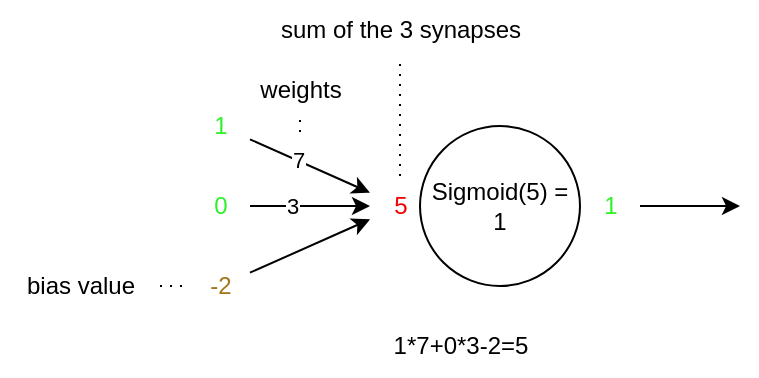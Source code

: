 <mxfile version="21.2.8" type="device">
  <diagram name="Page-1" id="BUFMsCNeDG22JVDRCRzr">
    <mxGraphModel dx="520" dy="376" grid="1" gridSize="10" guides="1" tooltips="1" connect="1" arrows="1" fold="1" page="1" pageScale="1" pageWidth="850" pageHeight="1100" math="0" shadow="0">
      <root>
        <mxCell id="0" />
        <mxCell id="1" parent="0" />
        <mxCell id="YyjsLp1BgS4xAbx6sLr2-6" style="edgeStyle=none;rounded=0;orthogonalLoop=1;jettySize=auto;html=1;" edge="1" parent="1" source="YyjsLp1BgS4xAbx6sLr2-1" target="YyjsLp1BgS4xAbx6sLr2-4">
          <mxGeometry relative="1" as="geometry" />
        </mxCell>
        <mxCell id="YyjsLp1BgS4xAbx6sLr2-12" value="7" style="edgeLabel;html=1;align=center;verticalAlign=middle;resizable=0;points=[];" vertex="1" connectable="0" parent="YyjsLp1BgS4xAbx6sLr2-6">
          <mxGeometry x="-0.225" relative="1" as="geometry">
            <mxPoint as="offset" />
          </mxGeometry>
        </mxCell>
        <mxCell id="YyjsLp1BgS4xAbx6sLr2-1" value="1" style="text;html=1;align=center;verticalAlign=middle;resizable=0;points=[];autosize=1;strokeColor=none;fillColor=none;fontColor=#2FF029;" vertex="1" parent="1">
          <mxGeometry x="175" y="238" width="30" height="30" as="geometry" />
        </mxCell>
        <mxCell id="YyjsLp1BgS4xAbx6sLr2-7" style="edgeStyle=none;rounded=0;orthogonalLoop=1;jettySize=auto;html=1;" edge="1" parent="1" source="YyjsLp1BgS4xAbx6sLr2-2" target="YyjsLp1BgS4xAbx6sLr2-4">
          <mxGeometry relative="1" as="geometry" />
        </mxCell>
        <mxCell id="YyjsLp1BgS4xAbx6sLr2-13" value="3" style="edgeLabel;html=1;align=center;verticalAlign=middle;resizable=0;points=[];" vertex="1" connectable="0" parent="YyjsLp1BgS4xAbx6sLr2-7">
          <mxGeometry x="-0.298" relative="1" as="geometry">
            <mxPoint as="offset" />
          </mxGeometry>
        </mxCell>
        <mxCell id="YyjsLp1BgS4xAbx6sLr2-2" value="0" style="text;html=1;align=center;verticalAlign=middle;resizable=0;points=[];autosize=1;strokeColor=none;fillColor=none;fontColor=#2FF029;" vertex="1" parent="1">
          <mxGeometry x="175" y="278" width="30" height="30" as="geometry" />
        </mxCell>
        <mxCell id="YyjsLp1BgS4xAbx6sLr2-8" style="edgeStyle=none;rounded=0;orthogonalLoop=1;jettySize=auto;html=1;" edge="1" parent="1" source="YyjsLp1BgS4xAbx6sLr2-3" target="YyjsLp1BgS4xAbx6sLr2-4">
          <mxGeometry relative="1" as="geometry" />
        </mxCell>
        <mxCell id="YyjsLp1BgS4xAbx6sLr2-3" value="-2" style="text;html=1;align=center;verticalAlign=middle;resizable=0;points=[];autosize=1;strokeColor=none;fillColor=none;fontColor=#A3761A;" vertex="1" parent="1">
          <mxGeometry x="175" y="318" width="30" height="30" as="geometry" />
        </mxCell>
        <mxCell id="YyjsLp1BgS4xAbx6sLr2-16" style="edgeStyle=none;rounded=0;orthogonalLoop=1;jettySize=auto;html=1;endArrow=none;endFill=0;dashed=1;dashPattern=1 4;" edge="1" parent="1" source="YyjsLp1BgS4xAbx6sLr2-4" target="YyjsLp1BgS4xAbx6sLr2-15">
          <mxGeometry relative="1" as="geometry" />
        </mxCell>
        <mxCell id="YyjsLp1BgS4xAbx6sLr2-4" value="5" style="text;html=1;align=center;verticalAlign=middle;resizable=0;points=[];autosize=1;strokeColor=none;fillColor=none;fontColor=#F00202;" vertex="1" parent="1">
          <mxGeometry x="265" y="278" width="30" height="30" as="geometry" />
        </mxCell>
        <mxCell id="YyjsLp1BgS4xAbx6sLr2-9" value="Sigmoid(5) = 1" style="ellipse;whiteSpace=wrap;html=1;aspect=fixed;" vertex="1" parent="1">
          <mxGeometry x="290" y="253" width="80" height="80" as="geometry" />
        </mxCell>
        <mxCell id="YyjsLp1BgS4xAbx6sLr2-11" style="edgeStyle=none;rounded=0;orthogonalLoop=1;jettySize=auto;html=1;" edge="1" parent="1" source="YyjsLp1BgS4xAbx6sLr2-10">
          <mxGeometry relative="1" as="geometry">
            <mxPoint x="450" y="293" as="targetPoint" />
          </mxGeometry>
        </mxCell>
        <mxCell id="YyjsLp1BgS4xAbx6sLr2-10" value="1" style="text;html=1;align=center;verticalAlign=middle;resizable=0;points=[];autosize=1;strokeColor=none;fillColor=none;fontColor=#2FF029;" vertex="1" parent="1">
          <mxGeometry x="370" y="278" width="30" height="30" as="geometry" />
        </mxCell>
        <mxCell id="YyjsLp1BgS4xAbx6sLr2-15" value="sum of the 3 synapses" style="text;html=1;align=center;verticalAlign=middle;resizable=0;points=[];autosize=1;strokeColor=none;fillColor=none;" vertex="1" parent="1">
          <mxGeometry x="210" y="190" width="140" height="30" as="geometry" />
        </mxCell>
        <mxCell id="YyjsLp1BgS4xAbx6sLr2-17" value="bias value" style="text;html=1;align=center;verticalAlign=middle;resizable=0;points=[];autosize=1;strokeColor=none;fillColor=none;" vertex="1" parent="1">
          <mxGeometry x="80" y="318" width="80" height="30" as="geometry" />
        </mxCell>
        <mxCell id="YyjsLp1BgS4xAbx6sLr2-18" style="edgeStyle=none;rounded=0;orthogonalLoop=1;jettySize=auto;html=1;endArrow=none;endFill=0;dashed=1;dashPattern=1 4;" edge="1" parent="1" source="YyjsLp1BgS4xAbx6sLr2-17" target="YyjsLp1BgS4xAbx6sLr2-3">
          <mxGeometry relative="1" as="geometry">
            <mxPoint x="290" y="408" as="sourcePoint" />
            <mxPoint x="290" y="350" as="targetPoint" />
          </mxGeometry>
        </mxCell>
        <mxCell id="YyjsLp1BgS4xAbx6sLr2-19" style="edgeStyle=none;rounded=0;orthogonalLoop=1;jettySize=auto;html=1;endArrow=none;endFill=0;dashed=1;dashPattern=1 4;" edge="1" parent="1" source="YyjsLp1BgS4xAbx6sLr2-20">
          <mxGeometry relative="1" as="geometry">
            <mxPoint x="170" y="190" as="sourcePoint" />
            <mxPoint x="230" y="260" as="targetPoint" />
          </mxGeometry>
        </mxCell>
        <mxCell id="YyjsLp1BgS4xAbx6sLr2-20" value="weights" style="text;html=1;align=center;verticalAlign=middle;resizable=0;points=[];autosize=1;strokeColor=none;fillColor=none;" vertex="1" parent="1">
          <mxGeometry x="200" y="220" width="60" height="30" as="geometry" />
        </mxCell>
        <mxCell id="YyjsLp1BgS4xAbx6sLr2-21" value="1*7+0*3-2=5" style="text;html=1;align=center;verticalAlign=middle;resizable=0;points=[];autosize=1;strokeColor=none;fillColor=none;" vertex="1" parent="1">
          <mxGeometry x="265" y="348" width="90" height="30" as="geometry" />
        </mxCell>
      </root>
    </mxGraphModel>
  </diagram>
</mxfile>
